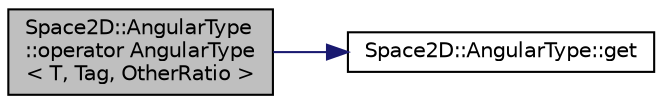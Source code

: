 digraph "Space2D::AngularType::operator AngularType&lt; T, Tag, OtherRatio &gt;"
{
 // INTERACTIVE_SVG=YES
 // LATEX_PDF_SIZE
  edge [fontname="Helvetica",fontsize="10",labelfontname="Helvetica",labelfontsize="10"];
  node [fontname="Helvetica",fontsize="10",shape=record];
  rankdir="LR";
  Node1 [label="Space2D::AngularType\l::operator AngularType\l\< T, Tag, OtherRatio \>",height=0.2,width=0.4,color="black", fillcolor="grey75", style="filled", fontcolor="black",tooltip=" "];
  Node1 -> Node2 [color="midnightblue",fontsize="10",style="solid",fontname="Helvetica"];
  Node2 [label="Space2D::AngularType::get",height=0.2,width=0.4,color="black", fillcolor="white", style="filled",URL="$class_space2_d_1_1_angular_type.html#a084e3c56cc72cb6a6dab7ea1ccf2ef70",tooltip=" "];
}
